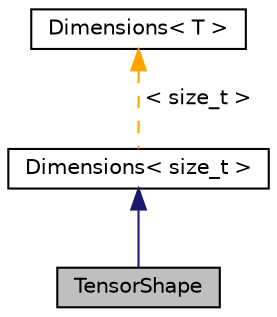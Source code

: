 digraph "TensorShape"
{
 // LATEX_PDF_SIZE
  edge [fontname="Helvetica",fontsize="10",labelfontname="Helvetica",labelfontsize="10"];
  node [fontname="Helvetica",fontsize="10",shape=record];
  Node1 [label="TensorShape",height=0.2,width=0.4,color="black", fillcolor="grey75", style="filled", fontcolor="black",tooltip="Shape of a tensor."];
  Node2 -> Node1 [dir="back",color="midnightblue",fontsize="10",style="solid",fontname="Helvetica"];
  Node2 [label="Dimensions\< size_t \>",height=0.2,width=0.4,color="black", fillcolor="white", style="filled",URL="$classarm__compute_1_1_dimensions.xhtml",tooltip=" "];
  Node3 -> Node2 [dir="back",color="orange",fontsize="10",style="dashed",label=" \< size_t \>" ,fontname="Helvetica"];
  Node3 [label="Dimensions\< T \>",height=0.2,width=0.4,color="black", fillcolor="white", style="filled",URL="$classarm__compute_1_1_dimensions.xhtml",tooltip="Dimensions with dimensionality."];
}
